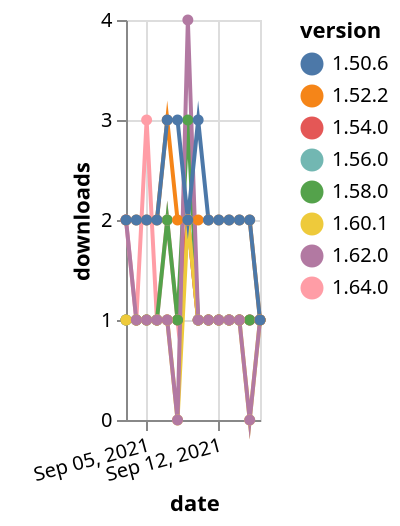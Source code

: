 {"$schema": "https://vega.github.io/schema/vega-lite/v5.json", "description": "A simple bar chart with embedded data.", "data": {"values": [{"date": "2021-09-03", "total": 200, "delta": 1, "version": "1.56.0"}, {"date": "2021-09-04", "total": 201, "delta": 1, "version": "1.56.0"}, {"date": "2021-09-05", "total": 202, "delta": 1, "version": "1.56.0"}, {"date": "2021-09-06", "total": 203, "delta": 1, "version": "1.56.0"}, {"date": "2021-09-07", "total": 204, "delta": 1, "version": "1.56.0"}, {"date": "2021-09-08", "total": 205, "delta": 1, "version": "1.56.0"}, {"date": "2021-09-09", "total": 207, "delta": 2, "version": "1.56.0"}, {"date": "2021-09-10", "total": 208, "delta": 1, "version": "1.56.0"}, {"date": "2021-09-11", "total": 209, "delta": 1, "version": "1.56.0"}, {"date": "2021-09-12", "total": 210, "delta": 1, "version": "1.56.0"}, {"date": "2021-09-13", "total": 211, "delta": 1, "version": "1.56.0"}, {"date": "2021-09-14", "total": 212, "delta": 1, "version": "1.56.0"}, {"date": "2021-09-15", "total": 213, "delta": 1, "version": "1.56.0"}, {"date": "2021-09-16", "total": 214, "delta": 1, "version": "1.56.0"}, {"date": "2021-09-03", "total": 119, "delta": 2, "version": "1.64.0"}, {"date": "2021-09-04", "total": 120, "delta": 1, "version": "1.64.0"}, {"date": "2021-09-05", "total": 123, "delta": 3, "version": "1.64.0"}, {"date": "2021-09-06", "total": 124, "delta": 1, "version": "1.64.0"}, {"date": "2021-09-07", "total": 126, "delta": 2, "version": "1.64.0"}, {"date": "2021-09-08", "total": 127, "delta": 1, "version": "1.64.0"}, {"date": "2021-09-09", "total": 129, "delta": 2, "version": "1.64.0"}, {"date": "2021-09-10", "total": 130, "delta": 1, "version": "1.64.0"}, {"date": "2021-09-11", "total": 131, "delta": 1, "version": "1.64.0"}, {"date": "2021-09-12", "total": 132, "delta": 1, "version": "1.64.0"}, {"date": "2021-09-13", "total": 133, "delta": 1, "version": "1.64.0"}, {"date": "2021-09-14", "total": 134, "delta": 1, "version": "1.64.0"}, {"date": "2021-09-15", "total": 135, "delta": 1, "version": "1.64.0"}, {"date": "2021-09-16", "total": 136, "delta": 1, "version": "1.64.0"}, {"date": "2021-09-03", "total": 268, "delta": 1, "version": "1.54.0"}, {"date": "2021-09-04", "total": 269, "delta": 1, "version": "1.54.0"}, {"date": "2021-09-05", "total": 270, "delta": 1, "version": "1.54.0"}, {"date": "2021-09-06", "total": 271, "delta": 1, "version": "1.54.0"}, {"date": "2021-09-07", "total": 272, "delta": 1, "version": "1.54.0"}, {"date": "2021-09-08", "total": 273, "delta": 1, "version": "1.54.0"}, {"date": "2021-09-09", "total": 275, "delta": 2, "version": "1.54.0"}, {"date": "2021-09-10", "total": 276, "delta": 1, "version": "1.54.0"}, {"date": "2021-09-11", "total": 277, "delta": 1, "version": "1.54.0"}, {"date": "2021-09-12", "total": 278, "delta": 1, "version": "1.54.0"}, {"date": "2021-09-13", "total": 279, "delta": 1, "version": "1.54.0"}, {"date": "2021-09-14", "total": 280, "delta": 1, "version": "1.54.0"}, {"date": "2021-09-15", "total": 281, "delta": 1, "version": "1.54.0"}, {"date": "2021-09-16", "total": 282, "delta": 1, "version": "1.54.0"}, {"date": "2021-09-03", "total": 210, "delta": 1, "version": "1.58.0"}, {"date": "2021-09-04", "total": 211, "delta": 1, "version": "1.58.0"}, {"date": "2021-09-05", "total": 212, "delta": 1, "version": "1.58.0"}, {"date": "2021-09-06", "total": 213, "delta": 1, "version": "1.58.0"}, {"date": "2021-09-07", "total": 215, "delta": 2, "version": "1.58.0"}, {"date": "2021-09-08", "total": 216, "delta": 1, "version": "1.58.0"}, {"date": "2021-09-09", "total": 219, "delta": 3, "version": "1.58.0"}, {"date": "2021-09-10", "total": 220, "delta": 1, "version": "1.58.0"}, {"date": "2021-09-11", "total": 221, "delta": 1, "version": "1.58.0"}, {"date": "2021-09-12", "total": 222, "delta": 1, "version": "1.58.0"}, {"date": "2021-09-13", "total": 223, "delta": 1, "version": "1.58.0"}, {"date": "2021-09-14", "total": 224, "delta": 1, "version": "1.58.0"}, {"date": "2021-09-15", "total": 225, "delta": 1, "version": "1.58.0"}, {"date": "2021-09-16", "total": 226, "delta": 1, "version": "1.58.0"}, {"date": "2021-09-03", "total": 168, "delta": 1, "version": "1.60.1"}, {"date": "2021-09-04", "total": 169, "delta": 1, "version": "1.60.1"}, {"date": "2021-09-05", "total": 170, "delta": 1, "version": "1.60.1"}, {"date": "2021-09-06", "total": 171, "delta": 1, "version": "1.60.1"}, {"date": "2021-09-07", "total": 172, "delta": 1, "version": "1.60.1"}, {"date": "2021-09-08", "total": 172, "delta": 0, "version": "1.60.1"}, {"date": "2021-09-09", "total": 174, "delta": 2, "version": "1.60.1"}, {"date": "2021-09-10", "total": 175, "delta": 1, "version": "1.60.1"}, {"date": "2021-09-11", "total": 176, "delta": 1, "version": "1.60.1"}, {"date": "2021-09-12", "total": 177, "delta": 1, "version": "1.60.1"}, {"date": "2021-09-13", "total": 178, "delta": 1, "version": "1.60.1"}, {"date": "2021-09-14", "total": 179, "delta": 1, "version": "1.60.1"}, {"date": "2021-09-15", "total": 179, "delta": 0, "version": "1.60.1"}, {"date": "2021-09-16", "total": 180, "delta": 1, "version": "1.60.1"}, {"date": "2021-09-03", "total": 190, "delta": 2, "version": "1.62.0"}, {"date": "2021-09-04", "total": 191, "delta": 1, "version": "1.62.0"}, {"date": "2021-09-05", "total": 192, "delta": 1, "version": "1.62.0"}, {"date": "2021-09-06", "total": 193, "delta": 1, "version": "1.62.0"}, {"date": "2021-09-07", "total": 194, "delta": 1, "version": "1.62.0"}, {"date": "2021-09-08", "total": 194, "delta": 0, "version": "1.62.0"}, {"date": "2021-09-09", "total": 198, "delta": 4, "version": "1.62.0"}, {"date": "2021-09-10", "total": 199, "delta": 1, "version": "1.62.0"}, {"date": "2021-09-11", "total": 200, "delta": 1, "version": "1.62.0"}, {"date": "2021-09-12", "total": 201, "delta": 1, "version": "1.62.0"}, {"date": "2021-09-13", "total": 202, "delta": 1, "version": "1.62.0"}, {"date": "2021-09-14", "total": 203, "delta": 1, "version": "1.62.0"}, {"date": "2021-09-15", "total": 203, "delta": 0, "version": "1.62.0"}, {"date": "2021-09-16", "total": 204, "delta": 1, "version": "1.62.0"}, {"date": "2021-09-03", "total": 2264, "delta": 2, "version": "1.52.2"}, {"date": "2021-09-04", "total": 2266, "delta": 2, "version": "1.52.2"}, {"date": "2021-09-05", "total": 2268, "delta": 2, "version": "1.52.2"}, {"date": "2021-09-06", "total": 2270, "delta": 2, "version": "1.52.2"}, {"date": "2021-09-07", "total": 2273, "delta": 3, "version": "1.52.2"}, {"date": "2021-09-08", "total": 2275, "delta": 2, "version": "1.52.2"}, {"date": "2021-09-09", "total": 2277, "delta": 2, "version": "1.52.2"}, {"date": "2021-09-10", "total": 2279, "delta": 2, "version": "1.52.2"}, {"date": "2021-09-11", "total": 2281, "delta": 2, "version": "1.52.2"}, {"date": "2021-09-12", "total": 2283, "delta": 2, "version": "1.52.2"}, {"date": "2021-09-13", "total": 2285, "delta": 2, "version": "1.52.2"}, {"date": "2021-09-14", "total": 2287, "delta": 2, "version": "1.52.2"}, {"date": "2021-09-15", "total": 2289, "delta": 2, "version": "1.52.2"}, {"date": "2021-09-16", "total": 2290, "delta": 1, "version": "1.52.2"}, {"date": "2021-09-03", "total": 2402, "delta": 2, "version": "1.50.6"}, {"date": "2021-09-04", "total": 2404, "delta": 2, "version": "1.50.6"}, {"date": "2021-09-05", "total": 2406, "delta": 2, "version": "1.50.6"}, {"date": "2021-09-06", "total": 2408, "delta": 2, "version": "1.50.6"}, {"date": "2021-09-07", "total": 2411, "delta": 3, "version": "1.50.6"}, {"date": "2021-09-08", "total": 2414, "delta": 3, "version": "1.50.6"}, {"date": "2021-09-09", "total": 2416, "delta": 2, "version": "1.50.6"}, {"date": "2021-09-10", "total": 2419, "delta": 3, "version": "1.50.6"}, {"date": "2021-09-11", "total": 2421, "delta": 2, "version": "1.50.6"}, {"date": "2021-09-12", "total": 2423, "delta": 2, "version": "1.50.6"}, {"date": "2021-09-13", "total": 2425, "delta": 2, "version": "1.50.6"}, {"date": "2021-09-14", "total": 2427, "delta": 2, "version": "1.50.6"}, {"date": "2021-09-15", "total": 2429, "delta": 2, "version": "1.50.6"}, {"date": "2021-09-16", "total": 2430, "delta": 1, "version": "1.50.6"}]}, "width": "container", "mark": {"type": "line", "point": {"filled": true}}, "encoding": {"x": {"field": "date", "type": "temporal", "timeUnit": "yearmonthdate", "title": "date", "axis": {"labelAngle": -15}}, "y": {"field": "delta", "type": "quantitative", "title": "downloads"}, "color": {"field": "version", "type": "nominal"}, "tooltip": {"field": "delta"}}}